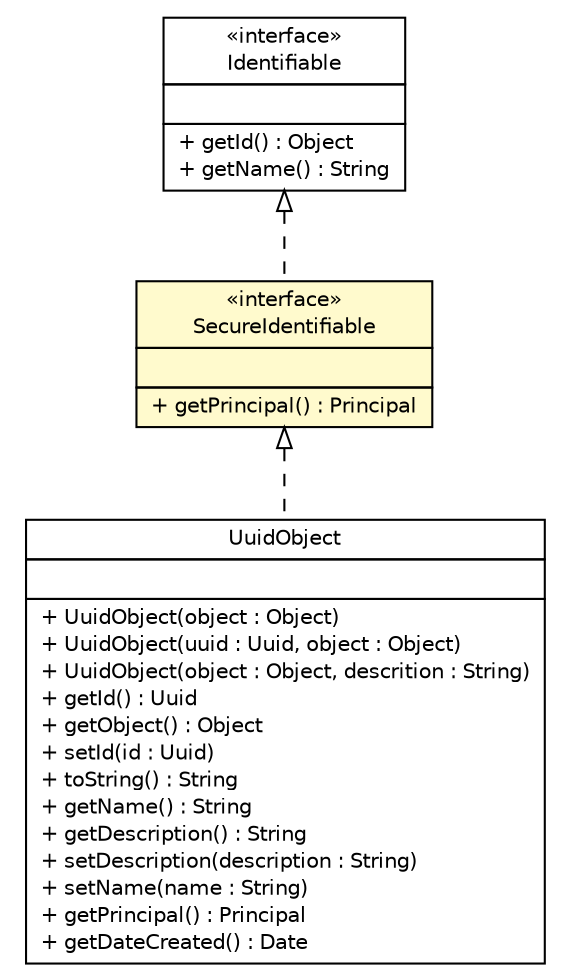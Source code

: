 #!/usr/local/bin/dot
#
# Class diagram 
# Generated by UMLGraph version R5_6 (http://www.umlgraph.org/)
#

digraph G {
	edge [fontname="Helvetica",fontsize=10,labelfontname="Helvetica",labelfontsize=10];
	node [fontname="Helvetica",fontsize=10,shape=plaintext];
	nodesep=0.25;
	ranksep=0.5;
	// sorcer.service.SecureIdentifiable
	c287070 [label=<<table title="sorcer.service.SecureIdentifiable" border="0" cellborder="1" cellspacing="0" cellpadding="2" port="p" bgcolor="lemonChiffon" href="./SecureIdentifiable.html">
		<tr><td><table border="0" cellspacing="0" cellpadding="1">
<tr><td align="center" balign="center"> &#171;interface&#187; </td></tr>
<tr><td align="center" balign="center"> SecureIdentifiable </td></tr>
		</table></td></tr>
		<tr><td><table border="0" cellspacing="0" cellpadding="1">
<tr><td align="left" balign="left">  </td></tr>
		</table></td></tr>
		<tr><td><table border="0" cellspacing="0" cellpadding="1">
<tr><td align="left" balign="left"> + getPrincipal() : Principal </td></tr>
		</table></td></tr>
		</table>>, URL="./SecureIdentifiable.html", fontname="Helvetica", fontcolor="black", fontsize=10.0];
	// sorcer.service.Identifiable
	c287114 [label=<<table title="sorcer.service.Identifiable" border="0" cellborder="1" cellspacing="0" cellpadding="2" port="p" href="./Identifiable.html">
		<tr><td><table border="0" cellspacing="0" cellpadding="1">
<tr><td align="center" balign="center"> &#171;interface&#187; </td></tr>
<tr><td align="center" balign="center"> Identifiable </td></tr>
		</table></td></tr>
		<tr><td><table border="0" cellspacing="0" cellpadding="1">
<tr><td align="left" balign="left">  </td></tr>
		</table></td></tr>
		<tr><td><table border="0" cellspacing="0" cellpadding="1">
<tr><td align="left" balign="left"> + getId() : Object </td></tr>
<tr><td align="left" balign="left"> + getName() : String </td></tr>
		</table></td></tr>
		</table>>, URL="./Identifiable.html", fontname="Helvetica", fontcolor="black", fontsize=10.0];
	// sorcer.util.bdb.objects.UuidObject
	c287212 [label=<<table title="sorcer.util.bdb.objects.UuidObject" border="0" cellborder="1" cellspacing="0" cellpadding="2" port="p" href="../util/bdb/objects/UuidObject.html">
		<tr><td><table border="0" cellspacing="0" cellpadding="1">
<tr><td align="center" balign="center"> UuidObject </td></tr>
		</table></td></tr>
		<tr><td><table border="0" cellspacing="0" cellpadding="1">
<tr><td align="left" balign="left">  </td></tr>
		</table></td></tr>
		<tr><td><table border="0" cellspacing="0" cellpadding="1">
<tr><td align="left" balign="left"> + UuidObject(object : Object) </td></tr>
<tr><td align="left" balign="left"> + UuidObject(uuid : Uuid, object : Object) </td></tr>
<tr><td align="left" balign="left"> + UuidObject(object : Object, descrition : String) </td></tr>
<tr><td align="left" balign="left"> + getId() : Uuid </td></tr>
<tr><td align="left" balign="left"> + getObject() : Object </td></tr>
<tr><td align="left" balign="left"> + setId(id : Uuid) </td></tr>
<tr><td align="left" balign="left"> + toString() : String </td></tr>
<tr><td align="left" balign="left"> + getName() : String </td></tr>
<tr><td align="left" balign="left"> + getDescription() : String </td></tr>
<tr><td align="left" balign="left"> + setDescription(description : String) </td></tr>
<tr><td align="left" balign="left"> + setName(name : String) </td></tr>
<tr><td align="left" balign="left"> + getPrincipal() : Principal </td></tr>
<tr><td align="left" balign="left"> + getDateCreated() : Date </td></tr>
		</table></td></tr>
		</table>>, URL="../util/bdb/objects/UuidObject.html", fontname="Helvetica", fontcolor="black", fontsize=10.0];
	//sorcer.service.SecureIdentifiable implements sorcer.service.Identifiable
	c287114:p -> c287070:p [dir=back,arrowtail=empty,style=dashed];
	//sorcer.util.bdb.objects.UuidObject implements sorcer.service.SecureIdentifiable
	c287070:p -> c287212:p [dir=back,arrowtail=empty,style=dashed];
}

